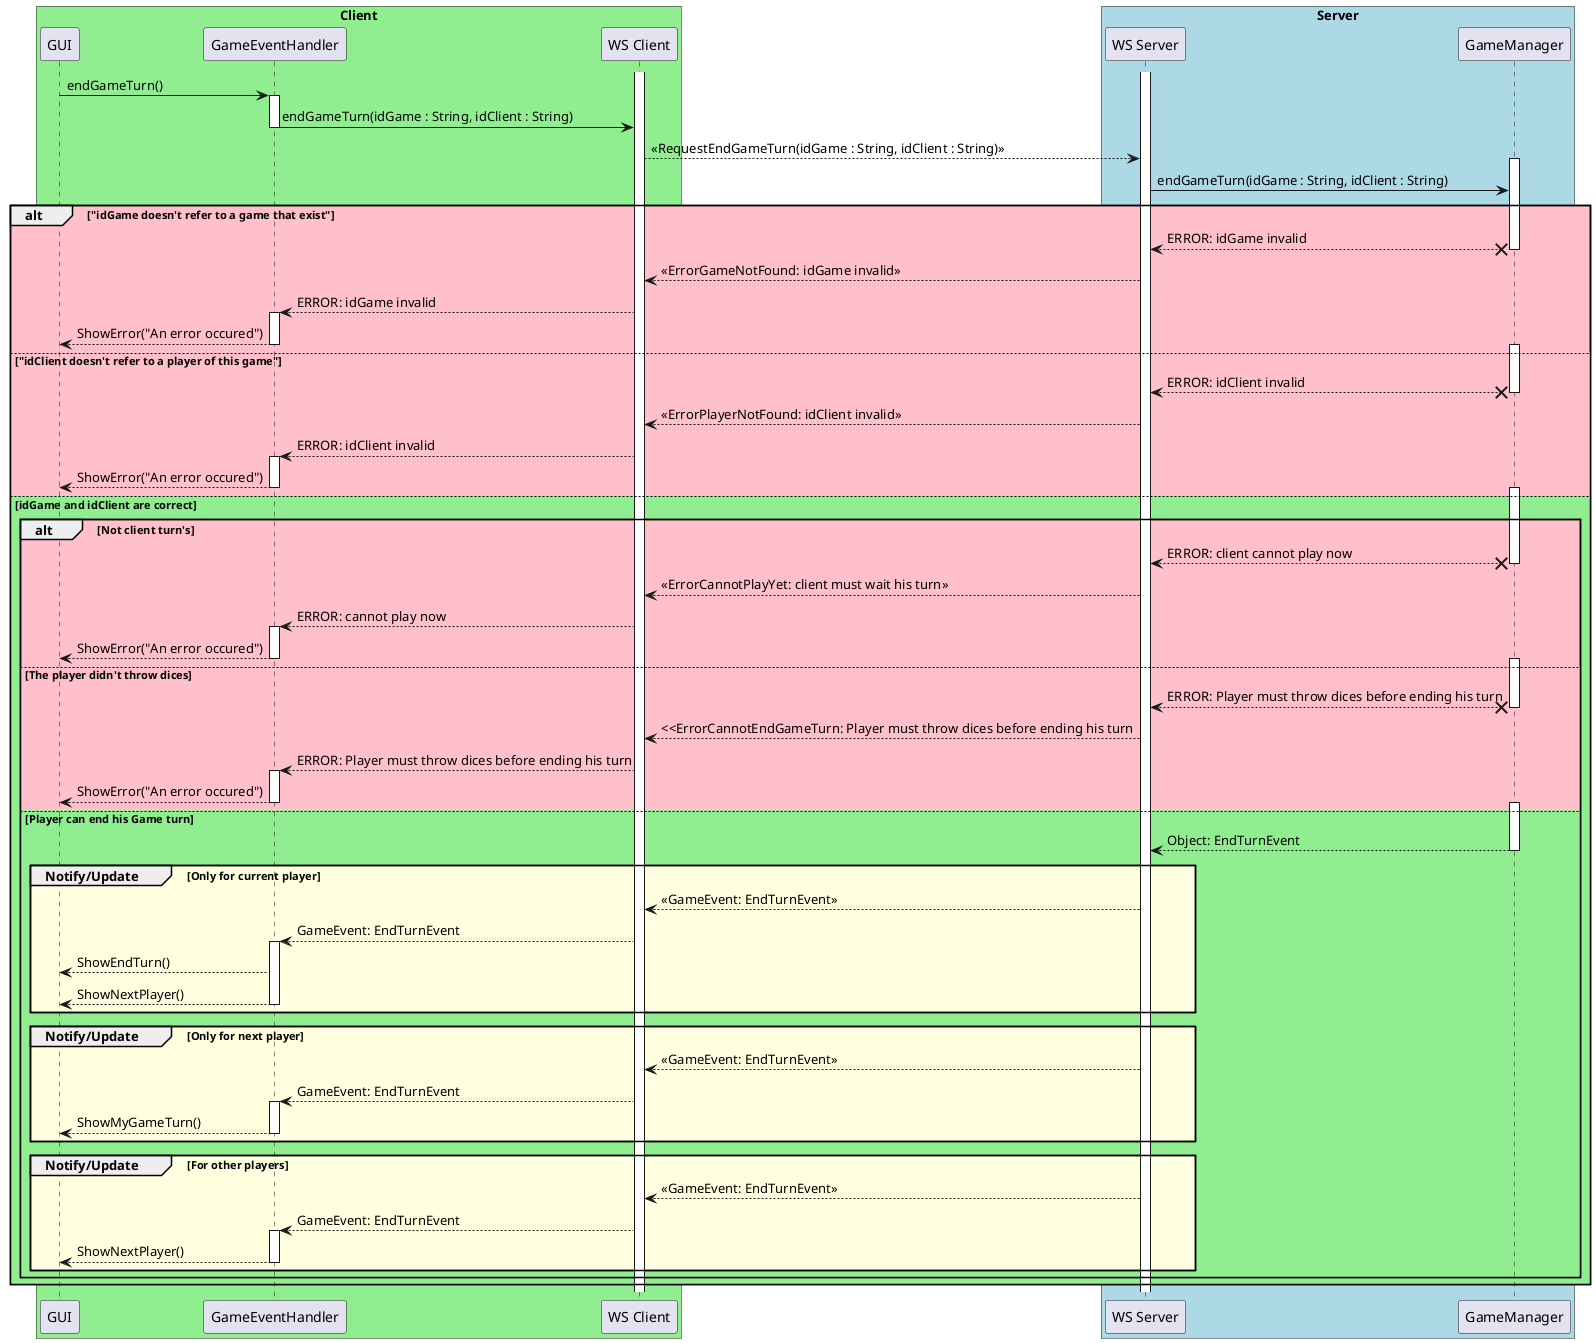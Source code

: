 @startuml


box "Client" #LightGreen
  participant "GUI" as GUI
  participant "GameEventHandler" as GameEventHandler
  participant "WS Client" as WSClient
end box

box "Server" #LightBlue
  participant "WS Server" as WSServer
  participant "GameManager" as GameManager
end box


activate WSClient
activate WSServer


GUI -> GameEventHandler : endGameTurn()
activate GameEventHandler

GameEventHandler -> WSClient : endGameTurn(idGame : String, idClient : String)
deactivate GameEventHandler

WSClient --> WSServer : <<RequestEndGameTurn(idGame : String, idClient : String)>>

activate GameManager
WSServer -> GameManager : endGameTurn(idGame : String, idClient : String)


alt #Pink "idGame doesn't refer to a game that exist"
  GameManager x--> WSServer : ERROR: idGame invalid
  deactivate GameManager
  
  WSServer --> WSClient : <<ErrorGameNotFound: idGame invalid>>

  WSClient --> GameEventHandler : ERROR: idGame invalid
  activate GameEventHandler

  GameEventHandler --> GUI : ShowError("An error occured")
  deactivate GameEventHandler


else #Pink "idClient doesn't refer to a player of this game"
  activate GameManager

  GameManager x--> WSServer : ERROR: idClient invalid
  deactivate GameManager
  
  WSServer --> WSClient : <<ErrorPlayerNotFound: idClient invalid>>

  WSClient --> GameEventHandler : ERROR: idClient invalid
  activate GameEventHandler

  GameEventHandler --> GUI : ShowError("An error occured")
  deactivate GameEventHandler


else #LightGreen idGame and idClient are correct
  
  
  alt #Pink Not client turn's

    activate GameManager

    GameManager x--> WSServer : ERROR: client cannot play now
    deactivate GameManager
    
    WSServer --> WSClient : <<ErrorCannotPlayYet: client must wait his turn>>
  
    WSClient --> GameEventHandler : ERROR: cannot play now
    activate GameEventHandler
  
    GameEventHandler --> GUI : ShowError("An error occured")
    deactivate GameEventHandler
  
    
  else #Pink The player didn't throw dices

    activate GameManager

    GameManager x--> WSServer : ERROR: Player must throw dices before ending his turn
    deactivate GameManager
    
    WSServer --> WSClient : <<ErrorCannotEndGameTurn: Player must throw dices before ending his turn
  
    WSClient --> GameEventHandler : ERROR: Player must throw dices before ending his turn
    activate GameEventHandler
  
    GameEventHandler --> GUI : ShowError("An error occured")
    deactivate GameEventHandler
    
    
  else #LightGreen Player can end his Game turn
    
    activate GameManager

    GameManager --> WSServer : Object: EndTurnEvent
    deactivate GameManager
    
    
    group #LightYellow Notify/Update [Only for current player]
      WSServer --> WSClient : <<GameEvent: EndTurnEvent>>
      WSClient --> GameEventHandler : GameEvent: EndTurnEvent
      activate GameEventHandler
  
      GameEventHandler --> GUI : ShowEndTurn()
      GameEventHandler --> GUI : ShowNextPlayer()
      deactivate GameEventHandler
    end
    
    group #LightYellow Notify/Update [Only for next player]
      WSServer --> WSClient : <<GameEvent: EndTurnEvent>>
      WSClient --> GameEventHandler : GameEvent: EndTurnEvent
      activate GameEventHandler
  
      GameEventHandler --> GUI : ShowMyGameTurn()
      deactivate GameEventHandler
    end
    
    group #LightYellow Notify/Update [For other players]
      WSServer --> WSClient : <<GameEvent: EndTurnEvent>>
      WSClient --> GameEventHandler : GameEvent: EndTurnEvent
      activate GameEventHandler
  
      GameEventHandler --> GUI : ShowNextPlayer()
      deactivate GameEventHandler
    end
  end
end

@enduml